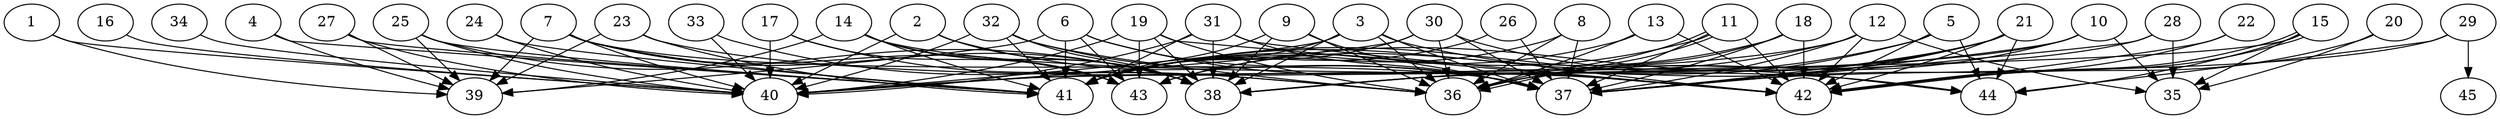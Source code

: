 // DAG automatically generated by daggen at Thu Oct  3 14:07:24 2019
// ./daggen --dot -n 45 --ccr 0.5 --fat 0.9 --regular 0.7 --density 0.7 --mindata 5242880 --maxdata 52428800 
digraph G {
  1 [size="76087296", alpha="0.15", expect_size="38043648"] 
  1 -> 39 [size ="38043648"]
  1 -> 40 [size ="38043648"]
  2 [size="60921856", alpha="0.01", expect_size="30460928"] 
  2 -> 37 [size ="30460928"]
  2 -> 38 [size ="30460928"]
  2 -> 40 [size ="30460928"]
  3 [size="81620992", alpha="0.17", expect_size="40810496"] 
  3 -> 36 [size ="40810496"]
  3 -> 37 [size ="40810496"]
  3 -> 38 [size ="40810496"]
  3 -> 40 [size ="40810496"]
  3 -> 41 [size ="40810496"]
  3 -> 42 [size ="40810496"]
  4 [size="11470848", alpha="0.18", expect_size="5735424"] 
  4 -> 39 [size ="5735424"]
  4 -> 41 [size ="5735424"]
  5 [size="86478848", alpha="0.01", expect_size="43239424"] 
  5 -> 38 [size ="43239424"]
  5 -> 41 [size ="43239424"]
  5 -> 42 [size ="43239424"]
  5 -> 44 [size ="43239424"]
  6 [size="16594944", alpha="0.19", expect_size="8297472"] 
  6 -> 37 [size ="8297472"]
  6 -> 39 [size ="8297472"]
  6 -> 41 [size ="8297472"]
  6 -> 42 [size ="8297472"]
  6 -> 43 [size ="8297472"]
  7 [size="79398912", alpha="0.11", expect_size="39699456"] 
  7 -> 37 [size ="39699456"]
  7 -> 38 [size ="39699456"]
  7 -> 39 [size ="39699456"]
  7 -> 40 [size ="39699456"]
  7 -> 41 [size ="39699456"]
  7 -> 43 [size ="39699456"]
  8 [size="35039232", alpha="0.03", expect_size="17519616"] 
  8 -> 36 [size ="17519616"]
  8 -> 37 [size ="17519616"]
  8 -> 41 [size ="17519616"]
  9 [size="19793920", alpha="0.01", expect_size="9896960"] 
  9 -> 36 [size ="9896960"]
  9 -> 37 [size ="9896960"]
  9 -> 38 [size ="9896960"]
  9 -> 41 [size ="9896960"]
  10 [size="61202432", alpha="0.16", expect_size="30601216"] 
  10 -> 35 [size ="30601216"]
  10 -> 36 [size ="30601216"]
  10 -> 37 [size ="30601216"]
  10 -> 38 [size ="30601216"]
  11 [size="24358912", alpha="0.17", expect_size="12179456"] 
  11 -> 36 [size ="12179456"]
  11 -> 36 [size ="12179456"]
  11 -> 37 [size ="12179456"]
  11 -> 41 [size ="12179456"]
  11 -> 42 [size ="12179456"]
  12 [size="94906368", alpha="0.15", expect_size="47453184"] 
  12 -> 35 [size ="47453184"]
  12 -> 37 [size ="47453184"]
  12 -> 40 [size ="47453184"]
  12 -> 41 [size ="47453184"]
  12 -> 42 [size ="47453184"]
  13 [size="100241408", alpha="0.10", expect_size="50120704"] 
  13 -> 36 [size ="50120704"]
  13 -> 41 [size ="50120704"]
  13 -> 42 [size ="50120704"]
  14 [size="84045824", alpha="0.13", expect_size="42022912"] 
  14 -> 38 [size ="42022912"]
  14 -> 39 [size ="42022912"]
  14 -> 41 [size ="42022912"]
  14 -> 42 [size ="42022912"]
  14 -> 43 [size ="42022912"]
  15 [size="73986048", alpha="0.11", expect_size="36993024"] 
  15 -> 35 [size ="36993024"]
  15 -> 40 [size ="36993024"]
  15 -> 42 [size ="36993024"]
  15 -> 42 [size ="36993024"]
  15 -> 44 [size ="36993024"]
  16 [size="80453632", alpha="0.05", expect_size="40226816"] 
  16 -> 40 [size ="40226816"]
  17 [size="76210176", alpha="0.15", expect_size="38105088"] 
  17 -> 36 [size ="38105088"]
  17 -> 40 [size ="38105088"]
  17 -> 43 [size ="38105088"]
  18 [size="31680512", alpha="0.11", expect_size="15840256"] 
  18 -> 36 [size ="15840256"]
  18 -> 37 [size ="15840256"]
  18 -> 42 [size ="15840256"]
  18 -> 43 [size ="15840256"]
  19 [size="47958016", alpha="0.17", expect_size="23979008"] 
  19 -> 36 [size ="23979008"]
  19 -> 38 [size ="23979008"]
  19 -> 40 [size ="23979008"]
  19 -> 42 [size ="23979008"]
  19 -> 43 [size ="23979008"]
  20 [size="53993472", alpha="0.16", expect_size="26996736"] 
  20 -> 35 [size ="26996736"]
  20 -> 42 [size ="26996736"]
  21 [size="35360768", alpha="0.07", expect_size="17680384"] 
  21 -> 36 [size ="17680384"]
  21 -> 37 [size ="17680384"]
  21 -> 38 [size ="17680384"]
  21 -> 42 [size ="17680384"]
  21 -> 43 [size ="17680384"]
  21 -> 44 [size ="17680384"]
  22 [size="19863552", alpha="0.10", expect_size="9931776"] 
  22 -> 37 [size ="9931776"]
  22 -> 42 [size ="9931776"]
  23 [size="88676352", alpha="0.08", expect_size="44338176"] 
  23 -> 39 [size ="44338176"]
  23 -> 41 [size ="44338176"]
  23 -> 44 [size ="44338176"]
  24 [size="41594880", alpha="0.06", expect_size="20797440"] 
  24 -> 40 [size ="20797440"]
  24 -> 41 [size ="20797440"]
  25 [size="101156864", alpha="0.20", expect_size="50578432"] 
  25 -> 38 [size ="50578432"]
  25 -> 39 [size ="50578432"]
  25 -> 40 [size ="50578432"]
  25 -> 41 [size ="50578432"]
  26 [size="59611136", alpha="0.15", expect_size="29805568"] 
  26 -> 37 [size ="29805568"]
  26 -> 41 [size ="29805568"]
  27 [size="82591744", alpha="0.05", expect_size="41295872"] 
  27 -> 39 [size ="41295872"]
  27 -> 40 [size ="41295872"]
  27 -> 41 [size ="41295872"]
  28 [size="57665536", alpha="0.20", expect_size="28832768"] 
  28 -> 35 [size ="28832768"]
  28 -> 37 [size ="28832768"]
  28 -> 38 [size ="28832768"]
  29 [size="13193216", alpha="0.17", expect_size="6596608"] 
  29 -> 37 [size ="6596608"]
  29 -> 44 [size ="6596608"]
  29 -> 45 [size ="6596608"]
  30 [size="95713280", alpha="0.05", expect_size="47856640"] 
  30 -> 36 [size ="47856640"]
  30 -> 37 [size ="47856640"]
  30 -> 40 [size ="47856640"]
  30 -> 41 [size ="47856640"]
  30 -> 44 [size ="47856640"]
  31 [size="74526720", alpha="0.16", expect_size="37263360"] 
  31 -> 37 [size ="37263360"]
  31 -> 38 [size ="37263360"]
  31 -> 40 [size ="37263360"]
  31 -> 41 [size ="37263360"]
  31 -> 42 [size ="37263360"]
  32 [size="15237120", alpha="0.04", expect_size="7618560"] 
  32 -> 36 [size ="7618560"]
  32 -> 37 [size ="7618560"]
  32 -> 38 [size ="7618560"]
  32 -> 40 [size ="7618560"]
  32 -> 41 [size ="7618560"]
  33 [size="62650368", alpha="0.12", expect_size="31325184"] 
  33 -> 36 [size ="31325184"]
  33 -> 40 [size ="31325184"]
  34 [size="99162112", alpha="0.15", expect_size="49581056"] 
  34 -> 40 [size ="49581056"]
  35 [size="31385600", alpha="0.12", expect_size="15692800"] 
  36 [size="29685760", alpha="0.04", expect_size="14842880"] 
  37 [size="100175872", alpha="0.09", expect_size="50087936"] 
  38 [size="28649472", alpha="0.19", expect_size="14324736"] 
  39 [size="28409856", alpha="0.17", expect_size="14204928"] 
  40 [size="14391296", alpha="0.04", expect_size="7195648"] 
  41 [size="37312512", alpha="0.16", expect_size="18656256"] 
  42 [size="16676864", alpha="0.11", expect_size="8338432"] 
  43 [size="36904960", alpha="0.02", expect_size="18452480"] 
  44 [size="93382656", alpha="0.19", expect_size="46691328"] 
  45 [size="70924288", alpha="0.16", expect_size="35462144"] 
}
